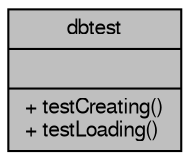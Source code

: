 digraph "dbtest"
{
  edge [fontname="FreeSans",fontsize="10",labelfontname="FreeSans",labelfontsize="10"];
  node [fontname="FreeSans",fontsize="10",shape=record];
  Node1 [label="{dbtest\n||+ testCreating()\l+ testLoading()\l}",height=0.2,width=0.4,color="black", fillcolor="grey75", style="filled", fontcolor="black"];
}
